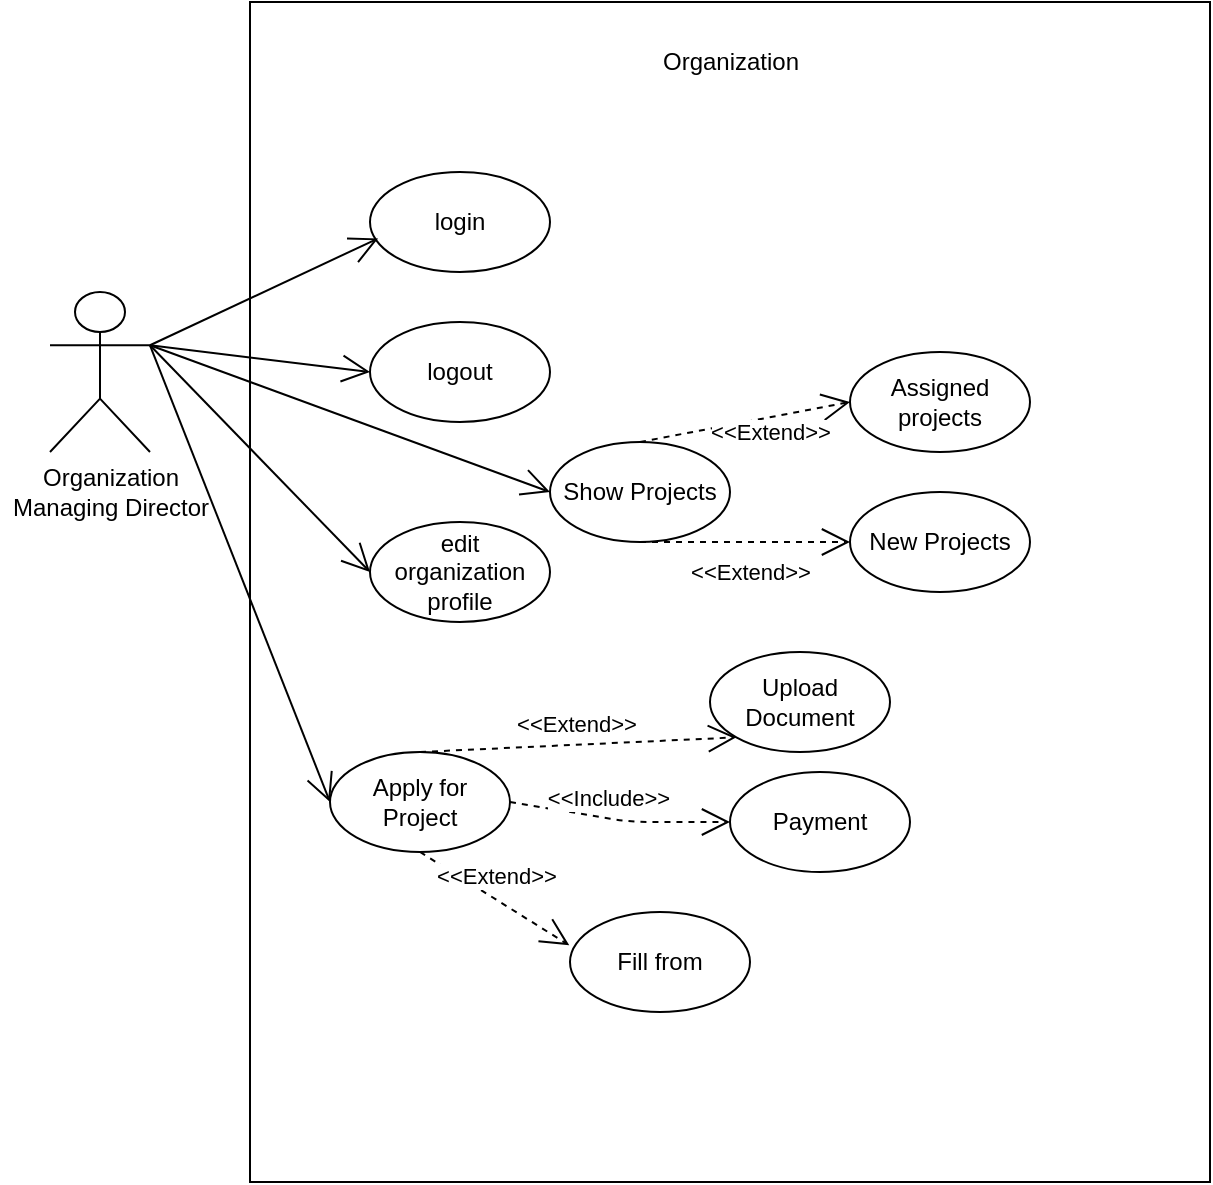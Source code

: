 <mxfile version="13.6.9" type="device"><diagram id="3DPPcxaF8qRyBcBEgzLc" name="Page-1"><mxGraphModel dx="1172" dy="589" grid="1" gridSize="10" guides="1" tooltips="1" connect="1" arrows="1" fold="1" page="1" pageScale="1" pageWidth="850" pageHeight="1100" math="0" shadow="0"><root><mxCell id="0"/><mxCell id="1" parent="0"/><mxCell id="psglskPhY2LLpy1Vtzvm-2" value="&lt;span style=&quot;color: rgba(0 , 0 , 0 , 0) ; font-family: monospace ; font-size: 0px&quot;&gt;%3CmxGraphModel%3E%3Croot%3E%3CmxCell%20id%3D%220%22%2F%3E%3CmxCell%20id%3D%221%22%20parent%3D%220%22%2F%3E%3CmxCell%20id%3D%222%22%20value%3D%22%22%20style%3D%22ellipse%3BwhiteSpace%3Dwrap%3Bhtml%3D1%3B%22%20vertex%3D%221%22%20parent%3D%221%22%3E%3CmxGeometry%20x%3D%22280%22%20y%3D%22110%22%20width%3D%2290%22%20height%3D%2250%22%20as%3D%22geometry%22%2F%3E%3C%2FmxCell%3E%3C%2Froot%3E%3C%2FmxGraphModel%3E&lt;/span&gt;" style="whiteSpace=wrap;html=1;" vertex="1" parent="1"><mxGeometry x="200" y="50" width="480" height="590" as="geometry"/></mxCell><mxCell id="psglskPhY2LLpy1Vtzvm-3" value="" style="shape=umlActor;verticalLabelPosition=bottom;verticalAlign=top;html=1;outlineConnect=0;" vertex="1" parent="1"><mxGeometry x="100" y="195" width="50" height="80" as="geometry"/></mxCell><mxCell id="psglskPhY2LLpy1Vtzvm-4" value="Organization&lt;br&gt;Managing Director" style="text;html=1;align=center;verticalAlign=middle;resizable=0;points=[];autosize=1;" vertex="1" parent="1"><mxGeometry x="75" y="280" width="110" height="30" as="geometry"/></mxCell><mxCell id="psglskPhY2LLpy1Vtzvm-7" value="login" style="ellipse;whiteSpace=wrap;html=1;" vertex="1" parent="1"><mxGeometry x="260" y="135" width="90" height="50" as="geometry"/></mxCell><mxCell id="psglskPhY2LLpy1Vtzvm-8" value="logout" style="ellipse;whiteSpace=wrap;html=1;" vertex="1" parent="1"><mxGeometry x="260" y="210" width="90" height="50" as="geometry"/></mxCell><mxCell id="psglskPhY2LLpy1Vtzvm-9" value="edit organization profile" style="ellipse;whiteSpace=wrap;html=1;" vertex="1" parent="1"><mxGeometry x="260" y="310" width="90" height="50" as="geometry"/></mxCell><mxCell id="psglskPhY2LLpy1Vtzvm-10" value="Apply for Project" style="ellipse;whiteSpace=wrap;html=1;" vertex="1" parent="1"><mxGeometry x="240" y="425" width="90" height="50" as="geometry"/></mxCell><mxCell id="psglskPhY2LLpy1Vtzvm-11" value="Payment" style="ellipse;whiteSpace=wrap;html=1;" vertex="1" parent="1"><mxGeometry x="440" y="435" width="90" height="50" as="geometry"/></mxCell><mxCell id="psglskPhY2LLpy1Vtzvm-12" value="Show Projects" style="ellipse;whiteSpace=wrap;html=1;" vertex="1" parent="1"><mxGeometry x="350" y="270" width="90" height="50" as="geometry"/></mxCell><mxCell id="psglskPhY2LLpy1Vtzvm-13" value="Assigned projects" style="ellipse;whiteSpace=wrap;html=1;" vertex="1" parent="1"><mxGeometry x="500" y="225" width="90" height="50" as="geometry"/></mxCell><mxCell id="psglskPhY2LLpy1Vtzvm-14" value="New Projects" style="ellipse;whiteSpace=wrap;html=1;" vertex="1" parent="1"><mxGeometry x="500" y="295" width="90" height="50" as="geometry"/></mxCell><mxCell id="psglskPhY2LLpy1Vtzvm-15" value="Upload Document" style="ellipse;whiteSpace=wrap;html=1;" vertex="1" parent="1"><mxGeometry x="430" y="375" width="90" height="50" as="geometry"/></mxCell><mxCell id="psglskPhY2LLpy1Vtzvm-16" value="Fill from" style="ellipse;whiteSpace=wrap;html=1;" vertex="1" parent="1"><mxGeometry x="360" y="505" width="90" height="50" as="geometry"/></mxCell><mxCell id="psglskPhY2LLpy1Vtzvm-23" value="" style="endArrow=open;endFill=1;endSize=12;html=1;entryX=0.045;entryY=0.664;entryDx=0;entryDy=0;entryPerimeter=0;exitX=1;exitY=0.333;exitDx=0;exitDy=0;exitPerimeter=0;" edge="1" parent="1" source="psglskPhY2LLpy1Vtzvm-3" target="psglskPhY2LLpy1Vtzvm-7"><mxGeometry width="160" relative="1" as="geometry"><mxPoint x="150" y="195" as="sourcePoint"/><mxPoint x="310" y="195" as="targetPoint"/></mxGeometry></mxCell><mxCell id="psglskPhY2LLpy1Vtzvm-24" value="" style="endArrow=open;endFill=1;endSize=12;html=1;entryX=0;entryY=0.5;entryDx=0;entryDy=0;exitX=1;exitY=0.333;exitDx=0;exitDy=0;exitPerimeter=0;" edge="1" parent="1" source="psglskPhY2LLpy1Vtzvm-3" target="psglskPhY2LLpy1Vtzvm-8"><mxGeometry width="160" relative="1" as="geometry"><mxPoint x="150" y="225" as="sourcePoint"/><mxPoint x="274.05" y="178.2" as="targetPoint"/></mxGeometry></mxCell><mxCell id="psglskPhY2LLpy1Vtzvm-25" value="" style="endArrow=open;endFill=1;endSize=12;html=1;entryX=0;entryY=0.5;entryDx=0;entryDy=0;exitX=1;exitY=0.333;exitDx=0;exitDy=0;exitPerimeter=0;" edge="1" parent="1" source="psglskPhY2LLpy1Vtzvm-3" target="psglskPhY2LLpy1Vtzvm-9"><mxGeometry width="160" relative="1" as="geometry"><mxPoint x="150" y="225" as="sourcePoint"/><mxPoint x="299.05" y="256.53" as="targetPoint"/></mxGeometry></mxCell><mxCell id="psglskPhY2LLpy1Vtzvm-26" value="" style="endArrow=open;endFill=1;endSize=12;html=1;entryX=0;entryY=0.5;entryDx=0;entryDy=0;exitX=1;exitY=0.333;exitDx=0;exitDy=0;exitPerimeter=0;" edge="1" parent="1" source="psglskPhY2LLpy1Vtzvm-3" target="psglskPhY2LLpy1Vtzvm-10"><mxGeometry width="160" relative="1" as="geometry"><mxPoint x="180" y="251.667" as="sourcePoint"/><mxPoint x="294.05" y="198.2" as="targetPoint"/></mxGeometry></mxCell><mxCell id="psglskPhY2LLpy1Vtzvm-33" value="&amp;lt;&amp;lt;Include&amp;gt;&amp;gt;" style="endArrow=open;endSize=12;dashed=1;html=1;entryX=0;entryY=0.5;entryDx=0;entryDy=0;exitX=1;exitY=0.5;exitDx=0;exitDy=0;" edge="1" parent="1" source="psglskPhY2LLpy1Vtzvm-10" target="psglskPhY2LLpy1Vtzvm-11"><mxGeometry x="-0.125" y="10" width="160" relative="1" as="geometry"><mxPoint x="350" y="415" as="sourcePoint"/><mxPoint x="510" y="415" as="targetPoint"/><Array as="points"><mxPoint x="390" y="460"/></Array><mxPoint as="offset"/></mxGeometry></mxCell><mxCell id="psglskPhY2LLpy1Vtzvm-35" value="&amp;lt;&amp;lt;Extend&amp;gt;&amp;gt;" style="endArrow=open;endSize=12;dashed=1;html=1;entryX=-0.004;entryY=0.333;entryDx=0;entryDy=0;entryPerimeter=0;exitX=0.5;exitY=1;exitDx=0;exitDy=0;" edge="1" parent="1" source="psglskPhY2LLpy1Vtzvm-10" target="psglskPhY2LLpy1Vtzvm-16"><mxGeometry x="-0.125" y="10" width="160" relative="1" as="geometry"><mxPoint x="300" y="435" as="sourcePoint"/><mxPoint x="460" y="435" as="targetPoint"/><mxPoint as="offset"/></mxGeometry></mxCell><mxCell id="psglskPhY2LLpy1Vtzvm-40" value="&amp;lt;&amp;lt;Extend&amp;gt;&amp;gt;" style="endArrow=open;endSize=12;dashed=1;html=1;exitX=0.5;exitY=0;exitDx=0;exitDy=0;entryX=0;entryY=1;entryDx=0;entryDy=0;" edge="1" parent="1" source="psglskPhY2LLpy1Vtzvm-10" target="psglskPhY2LLpy1Vtzvm-15"><mxGeometry x="0.125" y="14" width="160" relative="1" as="geometry"><mxPoint x="320" y="385" as="sourcePoint"/><mxPoint x="420" y="385" as="targetPoint"/><Array as="points"/><mxPoint x="-10" y="4" as="offset"/></mxGeometry></mxCell><mxCell id="psglskPhY2LLpy1Vtzvm-43" value="" style="endArrow=open;endFill=1;endSize=12;html=1;entryX=0;entryY=0.5;entryDx=0;entryDy=0;exitX=1;exitY=0.333;exitDx=0;exitDy=0;exitPerimeter=0;" edge="1" parent="1" source="psglskPhY2LLpy1Vtzvm-3" target="psglskPhY2LLpy1Vtzvm-12"><mxGeometry width="160" relative="1" as="geometry"><mxPoint x="270" y="328.467" as="sourcePoint"/><mxPoint x="384.05" y="275.0" as="targetPoint"/></mxGeometry></mxCell><mxCell id="psglskPhY2LLpy1Vtzvm-44" value="&amp;lt;&amp;lt;Extend&amp;gt;&amp;gt;" style="endArrow=open;endSize=12;dashed=1;html=1;exitX=0.5;exitY=0;exitDx=0;exitDy=0;entryX=0;entryY=0.5;entryDx=0;entryDy=0;" edge="1" parent="1" source="psglskPhY2LLpy1Vtzvm-12" target="psglskPhY2LLpy1Vtzvm-13"><mxGeometry x="0.212" y="-7" width="160" relative="1" as="geometry"><mxPoint x="440" y="195" as="sourcePoint"/><mxPoint x="600" y="195" as="targetPoint"/><mxPoint as="offset"/></mxGeometry></mxCell><mxCell id="psglskPhY2LLpy1Vtzvm-45" value="&amp;lt;&amp;lt;Extend&amp;gt;&amp;gt;" style="endArrow=open;endSize=12;dashed=1;html=1;exitX=0.5;exitY=1;exitDx=0;exitDy=0;entryX=0;entryY=0.5;entryDx=0;entryDy=0;" edge="1" parent="1" source="psglskPhY2LLpy1Vtzvm-12" target="psglskPhY2LLpy1Vtzvm-14"><mxGeometry x="0.048" y="-15" width="160" relative="1" as="geometry"><mxPoint x="360" y="355" as="sourcePoint"/><mxPoint x="465" y="335" as="targetPoint"/><mxPoint as="offset"/></mxGeometry></mxCell><mxCell id="psglskPhY2LLpy1Vtzvm-46" value="Organization" style="text;html=1;align=center;verticalAlign=middle;resizable=0;points=[];autosize=1;" vertex="1" parent="1"><mxGeometry x="400" y="70" width="80" height="20" as="geometry"/></mxCell></root></mxGraphModel></diagram></mxfile>